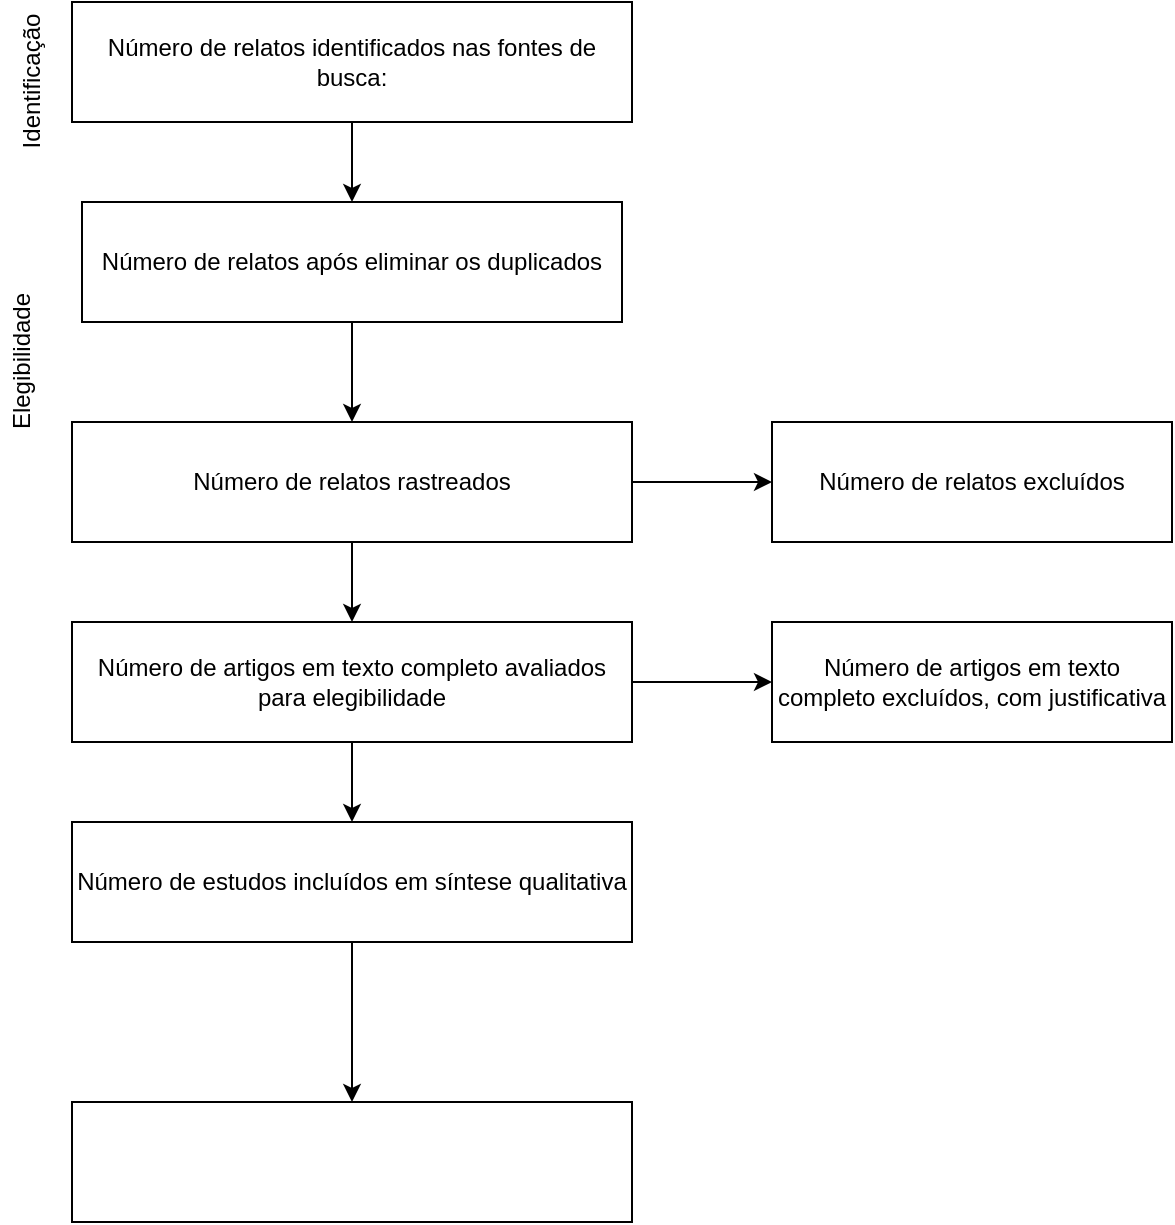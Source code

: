 <mxfile version="13.7.1" type="github">
  <diagram id="9rtOQBFeyjXl_FGlEI51" name="Page-1">
    <mxGraphModel dx="868" dy="428" grid="1" gridSize="10" guides="1" tooltips="1" connect="1" arrows="1" fold="1" page="1" pageScale="1" pageWidth="827" pageHeight="1169" math="0" shadow="0">
      <root>
        <mxCell id="0" />
        <mxCell id="1" parent="0" />
        <mxCell id="O3_qNe8abN4ICVSeK1On-3" value="" style="edgeStyle=orthogonalEdgeStyle;rounded=0;orthogonalLoop=1;jettySize=auto;html=1;" edge="1" parent="1" source="O3_qNe8abN4ICVSeK1On-1" target="O3_qNe8abN4ICVSeK1On-2">
          <mxGeometry relative="1" as="geometry" />
        </mxCell>
        <mxCell id="O3_qNe8abN4ICVSeK1On-1" value="Número de relatos identificados nas fontes de busca: " style="rounded=0;whiteSpace=wrap;html=1;" vertex="1" parent="1">
          <mxGeometry x="40" y="40" width="280" height="60" as="geometry" />
        </mxCell>
        <mxCell id="O3_qNe8abN4ICVSeK1On-7" value="" style="edgeStyle=orthogonalEdgeStyle;rounded=0;orthogonalLoop=1;jettySize=auto;html=1;fontFamily=Helvetica;" edge="1" parent="1" source="O3_qNe8abN4ICVSeK1On-2" target="O3_qNe8abN4ICVSeK1On-6">
          <mxGeometry relative="1" as="geometry" />
        </mxCell>
        <mxCell id="O3_qNe8abN4ICVSeK1On-2" value="Número de relatos após eliminar os duplicados" style="whiteSpace=wrap;html=1;rounded=0;fontFamily=Helvetica;" vertex="1" parent="1">
          <mxGeometry x="45" y="140" width="270" height="60" as="geometry" />
        </mxCell>
        <mxCell id="O3_qNe8abN4ICVSeK1On-4" value="Identificação" style="text;html=1;align=center;verticalAlign=middle;resizable=0;points=[];autosize=1;fontFamily=Helvetica;rotation=270;" vertex="1" parent="1">
          <mxGeometry x="-20" y="70" width="80" height="20" as="geometry" />
        </mxCell>
        <mxCell id="O3_qNe8abN4ICVSeK1On-5" style="edgeStyle=orthogonalEdgeStyle;rounded=0;orthogonalLoop=1;jettySize=auto;html=1;exitX=0.5;exitY=1;exitDx=0;exitDy=0;fontFamily=Helvetica;" edge="1" parent="1" source="O3_qNe8abN4ICVSeK1On-2" target="O3_qNe8abN4ICVSeK1On-2">
          <mxGeometry relative="1" as="geometry" />
        </mxCell>
        <mxCell id="O3_qNe8abN4ICVSeK1On-9" value="" style="edgeStyle=orthogonalEdgeStyle;rounded=0;orthogonalLoop=1;jettySize=auto;html=1;fontFamily=Helvetica;" edge="1" parent="1" source="O3_qNe8abN4ICVSeK1On-6" target="O3_qNe8abN4ICVSeK1On-8">
          <mxGeometry relative="1" as="geometry" />
        </mxCell>
        <mxCell id="O3_qNe8abN4ICVSeK1On-12" value="" style="edgeStyle=orthogonalEdgeStyle;rounded=0;orthogonalLoop=1;jettySize=auto;html=1;fontFamily=Helvetica;" edge="1" parent="1" source="O3_qNe8abN4ICVSeK1On-6" target="O3_qNe8abN4ICVSeK1On-11">
          <mxGeometry relative="1" as="geometry" />
        </mxCell>
        <mxCell id="O3_qNe8abN4ICVSeK1On-6" value="Número de relatos rastreados" style="whiteSpace=wrap;html=1;rounded=0;" vertex="1" parent="1">
          <mxGeometry x="40" y="250" width="280" height="60" as="geometry" />
        </mxCell>
        <mxCell id="O3_qNe8abN4ICVSeK1On-8" value="Número de relatos excluídos" style="whiteSpace=wrap;html=1;rounded=0;" vertex="1" parent="1">
          <mxGeometry x="390" y="250" width="200" height="60" as="geometry" />
        </mxCell>
        <mxCell id="O3_qNe8abN4ICVSeK1On-10" value="Elegibilidade" style="text;html=1;align=center;verticalAlign=middle;resizable=0;points=[];autosize=1;fontFamily=Helvetica;rotation=270;" vertex="1" parent="1">
          <mxGeometry x="-30" y="210" width="90" height="20" as="geometry" />
        </mxCell>
        <mxCell id="O3_qNe8abN4ICVSeK1On-14" value="" style="edgeStyle=orthogonalEdgeStyle;rounded=0;orthogonalLoop=1;jettySize=auto;html=1;fontFamily=Helvetica;" edge="1" parent="1" source="O3_qNe8abN4ICVSeK1On-11" target="O3_qNe8abN4ICVSeK1On-13">
          <mxGeometry relative="1" as="geometry" />
        </mxCell>
        <mxCell id="O3_qNe8abN4ICVSeK1On-16" value="" style="edgeStyle=orthogonalEdgeStyle;rounded=0;orthogonalLoop=1;jettySize=auto;html=1;fontFamily=Helvetica;" edge="1" parent="1" source="O3_qNe8abN4ICVSeK1On-11" target="O3_qNe8abN4ICVSeK1On-15">
          <mxGeometry relative="1" as="geometry" />
        </mxCell>
        <mxCell id="O3_qNe8abN4ICVSeK1On-11" value="Número de artigos em texto completo avaliados para elegibilidade" style="whiteSpace=wrap;html=1;rounded=0;" vertex="1" parent="1">
          <mxGeometry x="40" y="350" width="280" height="60" as="geometry" />
        </mxCell>
        <mxCell id="O3_qNe8abN4ICVSeK1On-13" value="Número de artigos em texto completo excluídos, com justificativa" style="whiteSpace=wrap;html=1;rounded=0;" vertex="1" parent="1">
          <mxGeometry x="390" y="350" width="200" height="60" as="geometry" />
        </mxCell>
        <mxCell id="O3_qNe8abN4ICVSeK1On-18" value="" style="edgeStyle=orthogonalEdgeStyle;rounded=0;orthogonalLoop=1;jettySize=auto;html=1;fontFamily=Helvetica;" edge="1" parent="1" source="O3_qNe8abN4ICVSeK1On-15" target="O3_qNe8abN4ICVSeK1On-17">
          <mxGeometry relative="1" as="geometry" />
        </mxCell>
        <mxCell id="O3_qNe8abN4ICVSeK1On-15" value="Número de estudos incluídos em síntese qualitativa" style="whiteSpace=wrap;html=1;rounded=0;" vertex="1" parent="1">
          <mxGeometry x="40" y="450" width="280" height="60" as="geometry" />
        </mxCell>
        <mxCell id="O3_qNe8abN4ICVSeK1On-17" value="" style="whiteSpace=wrap;html=1;rounded=0;" vertex="1" parent="1">
          <mxGeometry x="40" y="590" width="280" height="60" as="geometry" />
        </mxCell>
      </root>
    </mxGraphModel>
  </diagram>
</mxfile>
